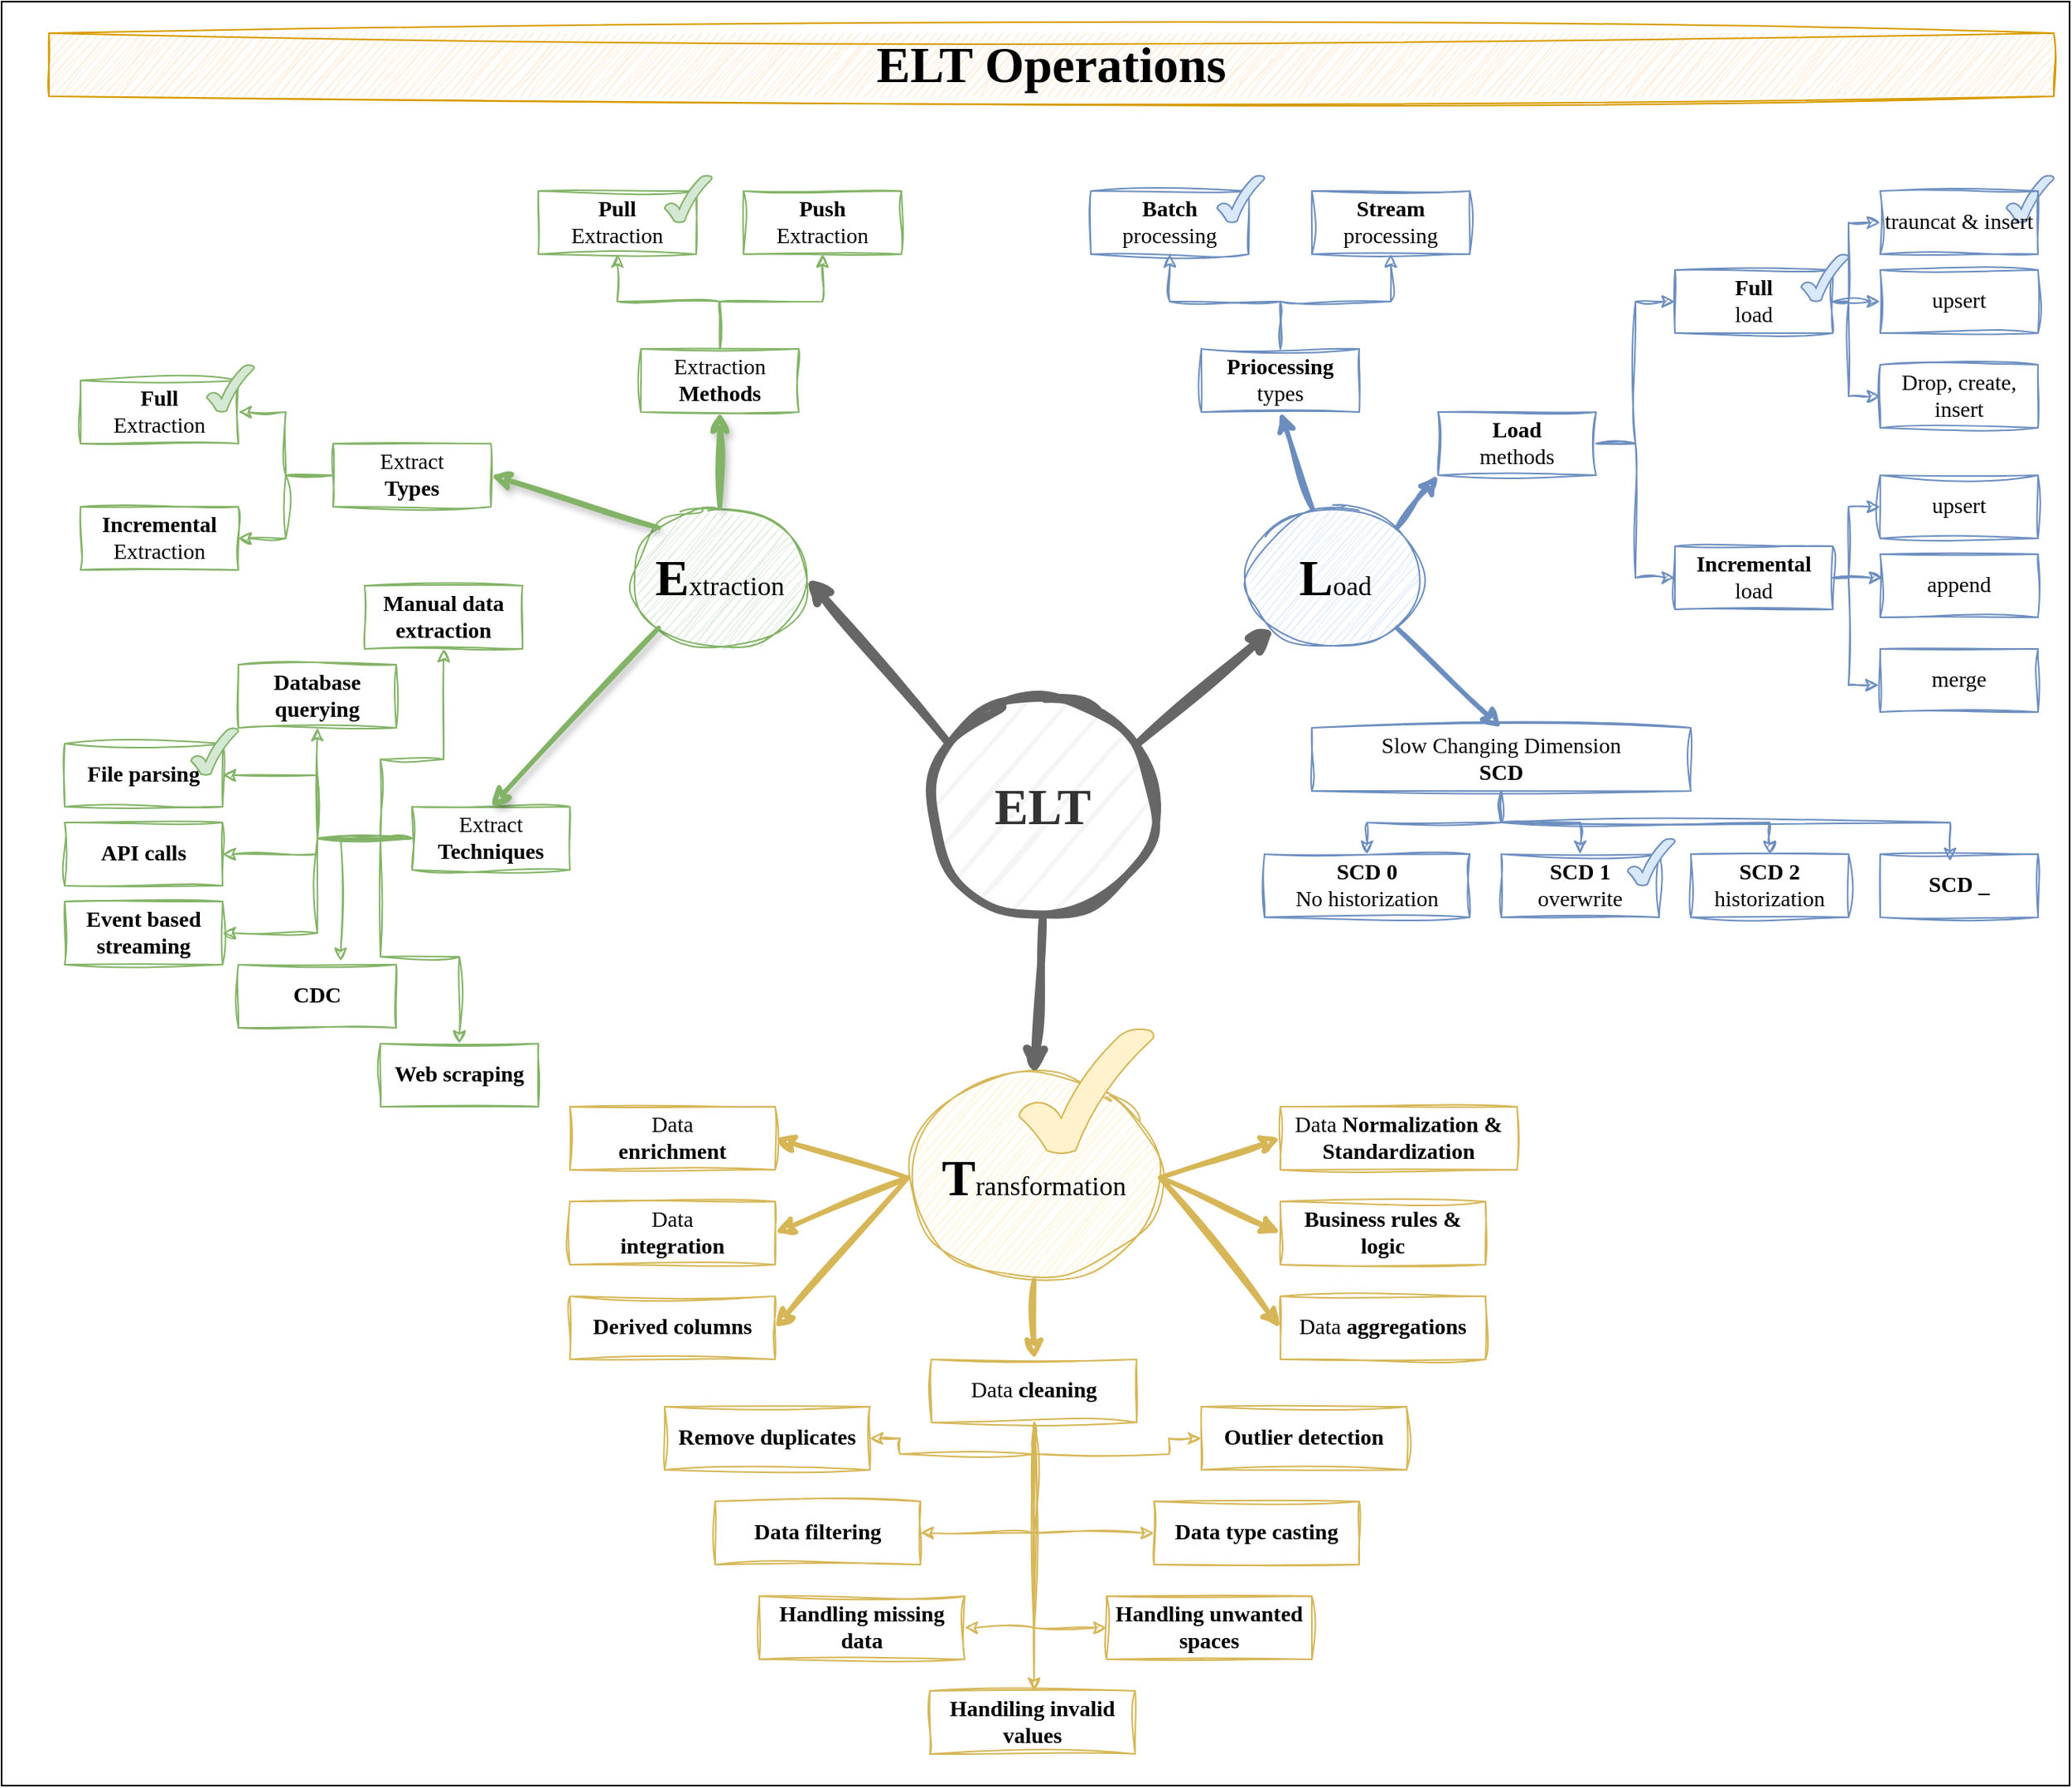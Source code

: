<mxfile version="26.0.9">
  <diagram name="Page-1" id="AvIdeAechK8DiAcOggY4">
    <mxGraphModel dx="2072" dy="1212" grid="1" gridSize="10" guides="1" tooltips="1" connect="1" arrows="1" fold="1" page="1" pageScale="1" pageWidth="827" pageHeight="1169" math="0" shadow="0">
      <root>
        <mxCell id="0" />
        <mxCell id="1" parent="0" />
        <mxCell id="4S7sWg-9xK0tMgOKGb8R-126" value="" style="rounded=0;whiteSpace=wrap;html=1;fillColor=none;" vertex="1" parent="1">
          <mxGeometry x="250" y="80" width="1310" height="1130" as="geometry" />
        </mxCell>
        <mxCell id="4S7sWg-9xK0tMgOKGb8R-123" value="" style="verticalLabelPosition=bottom;verticalAlign=top;html=1;shape=mxgraph.basic.tick;fillColor=#dae8fc;strokeColor=#6c8ebf;fillStyle=solid;" vertex="1" parent="1">
          <mxGeometry x="1520" y="190" width="30" height="30" as="geometry" />
        </mxCell>
        <mxCell id="4S7sWg-9xK0tMgOKGb8R-1" value="&lt;b&gt;&lt;font style=&quot;font-size: 32px;&quot;&gt;ELT&lt;/font&gt;&lt;/b&gt;" style="ellipse;whiteSpace=wrap;html=1;sketch=1;curveFitting=1;jiggle=2;shadow=0;fillColor=#f5f5f5;fillStyle=hachure;fontFamily=Comic Sans MS;fontSize=11;fontColor=#333333;strokeColor=#666666;strokeWidth=5;" vertex="1" parent="1">
          <mxGeometry x="839" y="520" width="141" height="140" as="geometry" />
        </mxCell>
        <mxCell id="4S7sWg-9xK0tMgOKGb8R-2" value="&lt;b&gt;E&lt;/b&gt;&lt;font style=&quot;font-size: 17px;&quot;&gt;xtraction&lt;/font&gt;" style="ellipse;whiteSpace=wrap;html=1;sketch=1;curveFitting=1;jiggle=2;shadow=0;fillColor=#d5e8d4;fillStyle=hachure;fontFamily=Comic Sans MS;fontSize=32;strokeColor=#82b366;" vertex="1" parent="1">
          <mxGeometry x="650" y="400" width="110" height="90" as="geometry" />
        </mxCell>
        <mxCell id="4S7sWg-9xK0tMgOKGb8R-3" value="&lt;b&gt;L&lt;/b&gt;&lt;font style=&quot;font-size: 17px;&quot;&gt;oad&lt;/font&gt;" style="ellipse;whiteSpace=wrap;html=1;sketch=1;curveFitting=1;jiggle=2;shadow=0;fillColor=#dae8fc;fillStyle=hachure;fontFamily=Comic Sans MS;fontSize=32;strokeColor=#6c8ebf;" vertex="1" parent="1">
          <mxGeometry x="1040" y="400" width="110" height="90" as="geometry" />
        </mxCell>
        <mxCell id="4S7sWg-9xK0tMgOKGb8R-4" value="&lt;b&gt;T&lt;/b&gt;&lt;font style=&quot;font-size: 17px;&quot;&gt;ransformation&lt;/font&gt;" style="ellipse;whiteSpace=wrap;html=1;sketch=1;curveFitting=1;jiggle=2;shadow=0;fillColor=#fff2cc;fillStyle=hachure;fontFamily=Comic Sans MS;fontSize=32;strokeColor=#d6b656;" vertex="1" parent="1">
          <mxGeometry x="824" y="760" width="160" height="130" as="geometry" />
        </mxCell>
        <mxCell id="4S7sWg-9xK0tMgOKGb8R-31" style="edgeStyle=orthogonalEdgeStyle;rounded=0;orthogonalLoop=1;jettySize=auto;html=1;exitX=0.5;exitY=0;exitDx=0;exitDy=0;entryX=0.5;entryY=1;entryDx=0;entryDy=0;sketch=1;jiggle=2;curveFitting=1;strokeColor=#82b366;align=center;verticalAlign=middle;fontFamily=Helvetica;fontSize=11;fontColor=default;labelBackgroundColor=default;endArrow=classic;fillColor=#d5e8d4;" edge="1" parent="1" source="4S7sWg-9xK0tMgOKGb8R-5" target="4S7sWg-9xK0tMgOKGb8R-10">
          <mxGeometry relative="1" as="geometry" />
        </mxCell>
        <mxCell id="4S7sWg-9xK0tMgOKGb8R-32" style="edgeStyle=orthogonalEdgeStyle;rounded=0;orthogonalLoop=1;jettySize=auto;html=1;exitX=0.5;exitY=0;exitDx=0;exitDy=0;entryX=0.5;entryY=1;entryDx=0;entryDy=0;sketch=1;curveFitting=1;jiggle=2;fillColor=#d5e8d4;strokeColor=#82b366;" edge="1" parent="1" source="4S7sWg-9xK0tMgOKGb8R-5" target="4S7sWg-9xK0tMgOKGb8R-9">
          <mxGeometry relative="1" as="geometry" />
        </mxCell>
        <mxCell id="4S7sWg-9xK0tMgOKGb8R-5" value="Extraction&lt;br&gt;&lt;b&gt;Methods&lt;/b&gt;" style="rounded=0;whiteSpace=wrap;html=1;fillColor=none;sketch=1;curveFitting=1;jiggle=2;strokeColor=#82b366;fontFamily=Comic Sans MS;fontSize=14;" vertex="1" parent="1">
          <mxGeometry x="655" y="300" width="100" height="40" as="geometry" />
        </mxCell>
        <mxCell id="4S7sWg-9xK0tMgOKGb8R-33" style="edgeStyle=orthogonalEdgeStyle;rounded=0;orthogonalLoop=1;jettySize=auto;html=1;exitX=0;exitY=0.5;exitDx=0;exitDy=0;entryX=1;entryY=0.5;entryDx=0;entryDy=0;sketch=1;jiggle=2;curveFitting=1;strokeColor=#82b366;align=center;verticalAlign=middle;fontFamily=Helvetica;fontSize=11;fontColor=default;labelBackgroundColor=default;endArrow=classic;fillColor=#d5e8d4;" edge="1" parent="1" source="4S7sWg-9xK0tMgOKGb8R-6" target="4S7sWg-9xK0tMgOKGb8R-11">
          <mxGeometry relative="1" as="geometry" />
        </mxCell>
        <mxCell id="4S7sWg-9xK0tMgOKGb8R-34" style="edgeStyle=orthogonalEdgeStyle;rounded=0;orthogonalLoop=1;jettySize=auto;html=1;exitX=0;exitY=0.5;exitDx=0;exitDy=0;entryX=1;entryY=0.5;entryDx=0;entryDy=0;sketch=1;jiggle=2;curveFitting=1;strokeColor=#82b366;align=center;verticalAlign=middle;fontFamily=Helvetica;fontSize=11;fontColor=default;labelBackgroundColor=default;endArrow=classic;fillColor=#d5e8d4;" edge="1" parent="1" source="4S7sWg-9xK0tMgOKGb8R-6" target="4S7sWg-9xK0tMgOKGb8R-12">
          <mxGeometry relative="1" as="geometry" />
        </mxCell>
        <mxCell id="4S7sWg-9xK0tMgOKGb8R-6" value="Extract&lt;br&gt;&lt;b&gt;Types&lt;/b&gt;" style="rounded=0;whiteSpace=wrap;html=1;fillColor=none;sketch=1;curveFitting=1;jiggle=2;strokeColor=#82b366;fontFamily=Comic Sans MS;fontSize=14;" vertex="1" parent="1">
          <mxGeometry x="460" y="360" width="100" height="40" as="geometry" />
        </mxCell>
        <mxCell id="4S7sWg-9xK0tMgOKGb8R-36" style="edgeStyle=orthogonalEdgeStyle;rounded=0;orthogonalLoop=1;jettySize=auto;html=1;exitX=0;exitY=0.5;exitDx=0;exitDy=0;entryX=0.5;entryY=1;entryDx=0;entryDy=0;sketch=1;jiggle=2;curveFitting=1;strokeColor=#82b366;align=center;verticalAlign=middle;fontFamily=Helvetica;fontSize=11;fontColor=default;labelBackgroundColor=default;endArrow=classic;fillColor=#d5e8d4;" edge="1" parent="1" source="4S7sWg-9xK0tMgOKGb8R-7" target="4S7sWg-9xK0tMgOKGb8R-16">
          <mxGeometry relative="1" as="geometry" />
        </mxCell>
        <mxCell id="4S7sWg-9xK0tMgOKGb8R-37" style="edgeStyle=orthogonalEdgeStyle;rounded=0;orthogonalLoop=1;jettySize=auto;html=1;exitX=0;exitY=0.5;exitDx=0;exitDy=0;entryX=1;entryY=0.5;entryDx=0;entryDy=0;sketch=1;jiggle=2;curveFitting=1;strokeColor=#82b366;align=center;verticalAlign=middle;fontFamily=Helvetica;fontSize=11;fontColor=default;labelBackgroundColor=default;endArrow=classic;fillColor=#d5e8d4;" edge="1" parent="1" source="4S7sWg-9xK0tMgOKGb8R-7" target="4S7sWg-9xK0tMgOKGb8R-13">
          <mxGeometry relative="1" as="geometry" />
        </mxCell>
        <mxCell id="4S7sWg-9xK0tMgOKGb8R-38" style="edgeStyle=orthogonalEdgeStyle;rounded=0;orthogonalLoop=1;jettySize=auto;html=1;exitX=0;exitY=0.5;exitDx=0;exitDy=0;entryX=1;entryY=0.5;entryDx=0;entryDy=0;sketch=1;jiggle=2;curveFitting=1;strokeColor=#82b366;align=center;verticalAlign=middle;fontFamily=Helvetica;fontSize=11;fontColor=default;labelBackgroundColor=default;endArrow=classic;fillColor=#d5e8d4;" edge="1" parent="1" source="4S7sWg-9xK0tMgOKGb8R-7" target="4S7sWg-9xK0tMgOKGb8R-14">
          <mxGeometry relative="1" as="geometry" />
        </mxCell>
        <mxCell id="4S7sWg-9xK0tMgOKGb8R-39" style="edgeStyle=orthogonalEdgeStyle;rounded=0;orthogonalLoop=1;jettySize=auto;html=1;exitX=0;exitY=0.5;exitDx=0;exitDy=0;entryX=1;entryY=0.5;entryDx=0;entryDy=0;sketch=1;jiggle=2;curveFitting=1;strokeColor=#82b366;align=center;verticalAlign=middle;fontFamily=Helvetica;fontSize=11;fontColor=default;labelBackgroundColor=default;endArrow=classic;fillColor=#d5e8d4;" edge="1" parent="1" source="4S7sWg-9xK0tMgOKGb8R-7" target="4S7sWg-9xK0tMgOKGb8R-15">
          <mxGeometry relative="1" as="geometry" />
        </mxCell>
        <mxCell id="4S7sWg-9xK0tMgOKGb8R-41" style="edgeStyle=orthogonalEdgeStyle;rounded=0;orthogonalLoop=1;jettySize=auto;html=1;exitX=0;exitY=0.5;exitDx=0;exitDy=0;entryX=0.5;entryY=0;entryDx=0;entryDy=0;sketch=1;jiggle=2;curveFitting=1;strokeColor=#82b366;align=center;verticalAlign=middle;fontFamily=Helvetica;fontSize=11;fontColor=default;labelBackgroundColor=default;endArrow=classic;fillColor=#d5e8d4;" edge="1" parent="1" source="4S7sWg-9xK0tMgOKGb8R-7" target="4S7sWg-9xK0tMgOKGb8R-18">
          <mxGeometry relative="1" as="geometry" />
        </mxCell>
        <mxCell id="4S7sWg-9xK0tMgOKGb8R-42" style="edgeStyle=orthogonalEdgeStyle;rounded=0;orthogonalLoop=1;jettySize=auto;html=1;exitX=0;exitY=0.5;exitDx=0;exitDy=0;entryX=0.5;entryY=1;entryDx=0;entryDy=0;sketch=1;jiggle=2;curveFitting=1;strokeColor=#82b366;align=center;verticalAlign=middle;fontFamily=Helvetica;fontSize=11;fontColor=default;labelBackgroundColor=default;endArrow=classic;fillColor=#d5e8d4;" edge="1" parent="1" source="4S7sWg-9xK0tMgOKGb8R-7" target="4S7sWg-9xK0tMgOKGb8R-19">
          <mxGeometry relative="1" as="geometry">
            <Array as="points">
              <mxPoint x="490" y="610" />
              <mxPoint x="490" y="560" />
              <mxPoint x="530" y="560" />
            </Array>
          </mxGeometry>
        </mxCell>
        <mxCell id="4S7sWg-9xK0tMgOKGb8R-7" value="Extract&lt;br&gt;&lt;b&gt;Techniques&lt;/b&gt;" style="rounded=0;whiteSpace=wrap;html=1;fillColor=none;sketch=1;curveFitting=1;jiggle=2;strokeColor=#82b366;fontFamily=Comic Sans MS;fontSize=14;" vertex="1" parent="1">
          <mxGeometry x="510" y="590" width="100" height="40" as="geometry" />
        </mxCell>
        <mxCell id="4S7sWg-9xK0tMgOKGb8R-9" value="&lt;b&gt;Pull&lt;/b&gt;&lt;br&gt;Extraction" style="rounded=0;whiteSpace=wrap;html=1;fillColor=none;sketch=1;curveFitting=1;jiggle=2;strokeColor=#82b366;fontFamily=Comic Sans MS;fontSize=14;" vertex="1" parent="1">
          <mxGeometry x="590" y="200" width="100" height="40" as="geometry" />
        </mxCell>
        <mxCell id="4S7sWg-9xK0tMgOKGb8R-10" value="&lt;b&gt;Push&lt;/b&gt;&lt;div&gt;Extraction&lt;/div&gt;" style="rounded=0;whiteSpace=wrap;html=1;fillColor=none;sketch=1;curveFitting=1;jiggle=2;strokeColor=#82b366;fontFamily=Comic Sans MS;fontSize=14;" vertex="1" parent="1">
          <mxGeometry x="720" y="200" width="100" height="40" as="geometry" />
        </mxCell>
        <mxCell id="4S7sWg-9xK0tMgOKGb8R-11" value="&lt;b&gt;Full&lt;/b&gt;&lt;br&gt;Extraction" style="rounded=0;whiteSpace=wrap;html=1;fillColor=none;sketch=1;curveFitting=1;jiggle=2;strokeColor=#82b366;fontFamily=Comic Sans MS;fontSize=14;" vertex="1" parent="1">
          <mxGeometry x="300" y="320" width="100" height="40" as="geometry" />
        </mxCell>
        <mxCell id="4S7sWg-9xK0tMgOKGb8R-12" value="&lt;b&gt;Incremental&lt;/b&gt;&lt;br&gt;Extraction" style="rounded=0;whiteSpace=wrap;html=1;fillColor=none;sketch=1;curveFitting=1;jiggle=2;strokeColor=#82b366;fontFamily=Comic Sans MS;fontSize=14;" vertex="1" parent="1">
          <mxGeometry x="300" y="400" width="100" height="40" as="geometry" />
        </mxCell>
        <mxCell id="4S7sWg-9xK0tMgOKGb8R-13" value="&lt;b&gt;File parsing&lt;/b&gt;" style="rounded=0;whiteSpace=wrap;html=1;fillColor=none;sketch=1;curveFitting=1;jiggle=2;strokeColor=#82b366;fontFamily=Comic Sans MS;fontSize=14;" vertex="1" parent="1">
          <mxGeometry x="290" y="550" width="100" height="40" as="geometry" />
        </mxCell>
        <mxCell id="4S7sWg-9xK0tMgOKGb8R-14" value="&lt;b&gt;API calls&lt;/b&gt;" style="rounded=0;whiteSpace=wrap;html=1;fillColor=none;sketch=1;curveFitting=1;jiggle=2;strokeColor=#82b366;fontFamily=Comic Sans MS;fontSize=14;" vertex="1" parent="1">
          <mxGeometry x="290" y="600" width="100" height="40" as="geometry" />
        </mxCell>
        <mxCell id="4S7sWg-9xK0tMgOKGb8R-15" value="&lt;b&gt;Event based streaming&lt;/b&gt;" style="rounded=0;whiteSpace=wrap;html=1;fillColor=none;sketch=1;curveFitting=1;jiggle=2;strokeColor=#82b366;fontFamily=Comic Sans MS;fontSize=14;" vertex="1" parent="1">
          <mxGeometry x="290" y="650" width="100" height="40" as="geometry" />
        </mxCell>
        <mxCell id="4S7sWg-9xK0tMgOKGb8R-16" value="&lt;b&gt;Database querying&lt;/b&gt;" style="rounded=0;whiteSpace=wrap;html=1;fillColor=none;sketch=1;curveFitting=1;jiggle=2;strokeColor=#82b366;fontFamily=Comic Sans MS;fontSize=14;" vertex="1" parent="1">
          <mxGeometry x="400" y="500" width="100" height="40" as="geometry" />
        </mxCell>
        <mxCell id="4S7sWg-9xK0tMgOKGb8R-17" value="&lt;b&gt;CDC&lt;/b&gt;" style="rounded=0;whiteSpace=wrap;html=1;fillColor=none;sketch=1;curveFitting=1;jiggle=2;strokeColor=#82b366;fontFamily=Comic Sans MS;fontSize=14;" vertex="1" parent="1">
          <mxGeometry x="400" y="690" width="100" height="40" as="geometry" />
        </mxCell>
        <mxCell id="4S7sWg-9xK0tMgOKGb8R-18" value="&lt;b&gt;Web scraping&lt;/b&gt;" style="rounded=0;whiteSpace=wrap;html=1;fillColor=none;sketch=1;curveFitting=1;jiggle=2;strokeColor=#82b366;fontFamily=Comic Sans MS;fontSize=14;" vertex="1" parent="1">
          <mxGeometry x="490" y="740" width="100" height="40" as="geometry" />
        </mxCell>
        <mxCell id="4S7sWg-9xK0tMgOKGb8R-19" value="&lt;b&gt;Manual data extraction&lt;/b&gt;" style="rounded=0;whiteSpace=wrap;html=1;fillColor=none;sketch=1;curveFitting=1;jiggle=2;strokeColor=#82b366;fontFamily=Comic Sans MS;fontSize=14;" vertex="1" parent="1">
          <mxGeometry x="480" y="450" width="100" height="40" as="geometry" />
        </mxCell>
        <mxCell id="4S7sWg-9xK0tMgOKGb8R-21" value="" style="endArrow=classic;html=1;rounded=0;exitX=0.078;exitY=0.214;exitDx=0;exitDy=0;entryX=1;entryY=0.5;entryDx=0;entryDy=0;exitPerimeter=0;strokeWidth=5;sketch=1;curveFitting=1;jiggle=2;fillColor=#f5f5f5;strokeColor=#666666;" edge="1" parent="1" source="4S7sWg-9xK0tMgOKGb8R-1" target="4S7sWg-9xK0tMgOKGb8R-2">
          <mxGeometry width="50" height="50" relative="1" as="geometry">
            <mxPoint x="810" y="560" as="sourcePoint" />
            <mxPoint x="860" y="510" as="targetPoint" />
          </mxGeometry>
        </mxCell>
        <mxCell id="4S7sWg-9xK0tMgOKGb8R-22" value="" style="endArrow=classic;html=1;rounded=0;exitX=0.924;exitY=0.216;exitDx=0;exitDy=0;entryX=0;entryY=1;entryDx=0;entryDy=0;exitPerimeter=0;strokeWidth=5;sketch=1;curveFitting=1;jiggle=2;fillColor=#f5f5f5;strokeColor=#666666;" edge="1" parent="1" source="4S7sWg-9xK0tMgOKGb8R-1" target="4S7sWg-9xK0tMgOKGb8R-3">
          <mxGeometry width="50" height="50" relative="1" as="geometry">
            <mxPoint x="810" y="560" as="sourcePoint" />
            <mxPoint x="860" y="510" as="targetPoint" />
          </mxGeometry>
        </mxCell>
        <mxCell id="4S7sWg-9xK0tMgOKGb8R-23" value="" style="endArrow=classic;html=1;rounded=0;exitX=0.5;exitY=1;exitDx=0;exitDy=0;entryX=0.5;entryY=0;entryDx=0;entryDy=0;sketch=1;curveFitting=1;jiggle=2;strokeWidth=5;fillColor=#f5f5f5;strokeColor=#666666;" edge="1" parent="1" source="4S7sWg-9xK0tMgOKGb8R-1" target="4S7sWg-9xK0tMgOKGb8R-4">
          <mxGeometry width="50" height="50" relative="1" as="geometry">
            <mxPoint x="810" y="560" as="sourcePoint" />
            <mxPoint x="860" y="510" as="targetPoint" />
          </mxGeometry>
        </mxCell>
        <mxCell id="4S7sWg-9xK0tMgOKGb8R-25" value="" style="endArrow=classic;html=1;rounded=0;exitX=0.5;exitY=0;exitDx=0;exitDy=0;entryX=0.5;entryY=1;entryDx=0;entryDy=0;shadow=1;sketch=1;jiggle=2;curveFitting=1;strokeColor=#82b366;strokeWidth=3;align=center;verticalAlign=middle;fontFamily=Helvetica;fontSize=11;fontColor=default;labelBackgroundColor=default;flowAnimation=0;fillColor=#d5e8d4;" edge="1" parent="1" source="4S7sWg-9xK0tMgOKGb8R-2" target="4S7sWg-9xK0tMgOKGb8R-5">
          <mxGeometry width="50" height="50" relative="1" as="geometry">
            <mxPoint x="810" y="560" as="sourcePoint" />
            <mxPoint x="860" y="510" as="targetPoint" />
          </mxGeometry>
        </mxCell>
        <mxCell id="4S7sWg-9xK0tMgOKGb8R-28" value="" style="endArrow=classic;html=1;rounded=0;exitX=0;exitY=0;exitDx=0;exitDy=0;entryX=1;entryY=0.5;entryDx=0;entryDy=0;sketch=1;curveFitting=1;jiggle=2;flowAnimation=0;shadow=1;strokeWidth=3;fillColor=#d5e8d4;strokeColor=#82b366;" edge="1" parent="1" source="4S7sWg-9xK0tMgOKGb8R-2" target="4S7sWg-9xK0tMgOKGb8R-6">
          <mxGeometry width="50" height="50" relative="1" as="geometry">
            <mxPoint x="810" y="560" as="sourcePoint" />
            <mxPoint x="860" y="510" as="targetPoint" />
          </mxGeometry>
        </mxCell>
        <mxCell id="4S7sWg-9xK0tMgOKGb8R-30" value="" style="endArrow=classic;html=1;rounded=0;exitX=0;exitY=1;exitDx=0;exitDy=0;entryX=0.5;entryY=0;entryDx=0;entryDy=0;shadow=1;sketch=1;jiggle=2;curveFitting=1;strokeColor=#82b366;strokeWidth=3;align=center;verticalAlign=middle;fontFamily=Helvetica;fontSize=11;fontColor=default;labelBackgroundColor=default;flowAnimation=0;fillColor=#d5e8d4;" edge="1" parent="1" source="4S7sWg-9xK0tMgOKGb8R-2" target="4S7sWg-9xK0tMgOKGb8R-7">
          <mxGeometry width="50" height="50" relative="1" as="geometry">
            <mxPoint x="810" y="560" as="sourcePoint" />
            <mxPoint x="860" y="510" as="targetPoint" />
          </mxGeometry>
        </mxCell>
        <mxCell id="4S7sWg-9xK0tMgOKGb8R-40" style="edgeStyle=orthogonalEdgeStyle;rounded=0;orthogonalLoop=1;jettySize=auto;html=1;exitX=0;exitY=0.5;exitDx=0;exitDy=0;entryX=0.648;entryY=-0.057;entryDx=0;entryDy=0;entryPerimeter=0;sketch=1;jiggle=2;curveFitting=1;strokeColor=#82b366;align=center;verticalAlign=middle;fontFamily=Helvetica;fontSize=11;fontColor=default;labelBackgroundColor=default;endArrow=classic;fillColor=#d5e8d4;" edge="1" parent="1" source="4S7sWg-9xK0tMgOKGb8R-7" target="4S7sWg-9xK0tMgOKGb8R-17">
          <mxGeometry relative="1" as="geometry" />
        </mxCell>
        <mxCell id="4S7sWg-9xK0tMgOKGb8R-65" style="edgeStyle=orthogonalEdgeStyle;rounded=0;orthogonalLoop=1;jettySize=auto;html=1;exitX=0.5;exitY=0;exitDx=0;exitDy=0;entryX=0.5;entryY=1;entryDx=0;entryDy=0;sketch=1;curveFitting=1;jiggle=2;fillColor=#dae8fc;strokeColor=#6c8ebf;" edge="1" parent="1" source="4S7sWg-9xK0tMgOKGb8R-43" target="4S7sWg-9xK0tMgOKGb8R-60">
          <mxGeometry relative="1" as="geometry" />
        </mxCell>
        <mxCell id="4S7sWg-9xK0tMgOKGb8R-66" style="edgeStyle=orthogonalEdgeStyle;rounded=0;orthogonalLoop=1;jettySize=auto;html=1;exitX=0.5;exitY=0;exitDx=0;exitDy=0;entryX=0.5;entryY=1;entryDx=0;entryDy=0;sketch=1;jiggle=2;curveFitting=1;strokeColor=#6c8ebf;align=center;verticalAlign=middle;fontFamily=Helvetica;fontSize=11;fontColor=default;labelBackgroundColor=default;endArrow=classic;fillColor=#dae8fc;" edge="1" parent="1" source="4S7sWg-9xK0tMgOKGb8R-43" target="4S7sWg-9xK0tMgOKGb8R-61">
          <mxGeometry relative="1" as="geometry" />
        </mxCell>
        <mxCell id="4S7sWg-9xK0tMgOKGb8R-43" value="&lt;b&gt;Priocessing&lt;/b&gt;&lt;br&gt;types" style="rounded=0;whiteSpace=wrap;html=1;fillColor=none;sketch=1;curveFitting=1;jiggle=2;strokeColor=#6c8ebf;fontFamily=Comic Sans MS;fontSize=14;" vertex="1" parent="1">
          <mxGeometry x="1010" y="300" width="100" height="40" as="geometry" />
        </mxCell>
        <mxCell id="4S7sWg-9xK0tMgOKGb8R-67" style="edgeStyle=orthogonalEdgeStyle;rounded=0;orthogonalLoop=1;jettySize=auto;html=1;exitX=1;exitY=0.5;exitDx=0;exitDy=0;entryX=0;entryY=0.5;entryDx=0;entryDy=0;sketch=1;jiggle=2;curveFitting=1;strokeColor=#6c8ebf;align=center;verticalAlign=middle;fontFamily=Helvetica;fontSize=11;fontColor=default;labelBackgroundColor=default;endArrow=classic;fillColor=#dae8fc;" edge="1" parent="1" source="4S7sWg-9xK0tMgOKGb8R-44" target="4S7sWg-9xK0tMgOKGb8R-45">
          <mxGeometry relative="1" as="geometry" />
        </mxCell>
        <mxCell id="4S7sWg-9xK0tMgOKGb8R-68" style="edgeStyle=orthogonalEdgeStyle;rounded=0;orthogonalLoop=1;jettySize=auto;html=1;exitX=1;exitY=0.5;exitDx=0;exitDy=0;entryX=0;entryY=0.5;entryDx=0;entryDy=0;sketch=1;jiggle=2;curveFitting=1;strokeColor=#6c8ebf;align=center;verticalAlign=middle;fontFamily=Helvetica;fontSize=11;fontColor=default;labelBackgroundColor=default;endArrow=classic;fillColor=#dae8fc;" edge="1" parent="1" source="4S7sWg-9xK0tMgOKGb8R-44" target="4S7sWg-9xK0tMgOKGb8R-46">
          <mxGeometry relative="1" as="geometry" />
        </mxCell>
        <mxCell id="4S7sWg-9xK0tMgOKGb8R-44" value="&lt;b&gt;Load&lt;/b&gt;&lt;br&gt;methods" style="rounded=0;whiteSpace=wrap;html=1;fillColor=none;sketch=1;curveFitting=1;jiggle=2;strokeColor=#6c8ebf;fontFamily=Comic Sans MS;fontSize=14;align=center;verticalAlign=middle;fontColor=default;" vertex="1" parent="1">
          <mxGeometry x="1160" y="340" width="100" height="40" as="geometry" />
        </mxCell>
        <mxCell id="4S7sWg-9xK0tMgOKGb8R-70" style="edgeStyle=orthogonalEdgeStyle;rounded=0;orthogonalLoop=1;jettySize=auto;html=1;exitX=1;exitY=0.5;exitDx=0;exitDy=0;entryX=0;entryY=0.5;entryDx=0;entryDy=0;sketch=1;jiggle=2;curveFitting=1;strokeColor=#6c8ebf;align=center;verticalAlign=middle;fontFamily=Helvetica;fontSize=11;fontColor=default;labelBackgroundColor=default;endArrow=classic;fillColor=#dae8fc;" edge="1" parent="1" source="4S7sWg-9xK0tMgOKGb8R-45" target="4S7sWg-9xK0tMgOKGb8R-49">
          <mxGeometry relative="1" as="geometry">
            <Array as="points">
              <mxPoint x="1420" y="270" />
              <mxPoint x="1420" y="220" />
            </Array>
          </mxGeometry>
        </mxCell>
        <mxCell id="4S7sWg-9xK0tMgOKGb8R-71" style="edgeStyle=orthogonalEdgeStyle;rounded=0;orthogonalLoop=1;jettySize=auto;html=1;exitX=1;exitY=0.5;exitDx=0;exitDy=0;entryX=0;entryY=0.5;entryDx=0;entryDy=0;sketch=1;jiggle=2;curveFitting=1;strokeColor=#6c8ebf;align=center;verticalAlign=middle;fontFamily=Helvetica;fontSize=11;fontColor=default;labelBackgroundColor=default;endArrow=classic;fillColor=#dae8fc;" edge="1" parent="1" source="4S7sWg-9xK0tMgOKGb8R-45" target="4S7sWg-9xK0tMgOKGb8R-50">
          <mxGeometry relative="1" as="geometry" />
        </mxCell>
        <mxCell id="4S7sWg-9xK0tMgOKGb8R-72" style="edgeStyle=orthogonalEdgeStyle;rounded=0;orthogonalLoop=1;jettySize=auto;html=1;exitX=1;exitY=0.5;exitDx=0;exitDy=0;entryX=0;entryY=0.5;entryDx=0;entryDy=0;sketch=1;jiggle=2;curveFitting=1;strokeColor=#6c8ebf;align=center;verticalAlign=middle;fontFamily=Helvetica;fontSize=11;fontColor=default;labelBackgroundColor=default;endArrow=classic;fillColor=#dae8fc;" edge="1" parent="1" source="4S7sWg-9xK0tMgOKGb8R-45" target="4S7sWg-9xK0tMgOKGb8R-51">
          <mxGeometry relative="1" as="geometry">
            <Array as="points">
              <mxPoint x="1420" y="270" />
              <mxPoint x="1420" y="330" />
            </Array>
          </mxGeometry>
        </mxCell>
        <mxCell id="4S7sWg-9xK0tMgOKGb8R-45" value="&lt;b&gt;Full&lt;/b&gt;&lt;br&gt;load" style="rounded=0;whiteSpace=wrap;html=1;fillColor=none;sketch=1;curveFitting=1;jiggle=2;strokeColor=#6c8ebf;fontFamily=Comic Sans MS;fontSize=14;align=center;verticalAlign=middle;fontColor=default;" vertex="1" parent="1">
          <mxGeometry x="1310" y="250" width="100" height="40" as="geometry" />
        </mxCell>
        <mxCell id="4S7sWg-9xK0tMgOKGb8R-73" style="edgeStyle=orthogonalEdgeStyle;rounded=0;orthogonalLoop=1;jettySize=auto;html=1;exitX=1;exitY=0.5;exitDx=0;exitDy=0;entryX=0;entryY=0.5;entryDx=0;entryDy=0;sketch=1;jiggle=2;curveFitting=1;strokeColor=#6c8ebf;align=center;verticalAlign=middle;fontFamily=Helvetica;fontSize=11;fontColor=default;labelBackgroundColor=default;endArrow=classic;fillColor=#dae8fc;" edge="1" parent="1" source="4S7sWg-9xK0tMgOKGb8R-46" target="4S7sWg-9xK0tMgOKGb8R-52">
          <mxGeometry relative="1" as="geometry">
            <Array as="points">
              <mxPoint x="1420" y="445" />
              <mxPoint x="1420" y="400" />
            </Array>
          </mxGeometry>
        </mxCell>
        <mxCell id="4S7sWg-9xK0tMgOKGb8R-46" value="&lt;b&gt;Incremental &lt;/b&gt;load" style="rounded=0;whiteSpace=wrap;html=1;fillColor=none;sketch=1;curveFitting=1;jiggle=2;strokeColor=#6c8ebf;fontFamily=Comic Sans MS;fontSize=14;align=center;verticalAlign=middle;fontColor=default;" vertex="1" parent="1">
          <mxGeometry x="1310" y="425" width="100" height="40" as="geometry" />
        </mxCell>
        <mxCell id="4S7sWg-9xK0tMgOKGb8R-49" value="trauncat &amp;amp; insert" style="rounded=0;whiteSpace=wrap;html=1;fillColor=none;sketch=1;curveFitting=1;jiggle=2;strokeColor=#6c8ebf;fontFamily=Comic Sans MS;fontSize=14;align=center;verticalAlign=middle;fontColor=default;" vertex="1" parent="1">
          <mxGeometry x="1440" y="200" width="100" height="40" as="geometry" />
        </mxCell>
        <mxCell id="4S7sWg-9xK0tMgOKGb8R-50" value="upsert" style="rounded=0;whiteSpace=wrap;html=1;fillColor=none;sketch=1;curveFitting=1;jiggle=2;strokeColor=#6c8ebf;fontFamily=Comic Sans MS;fontSize=14;align=center;verticalAlign=middle;fontColor=default;" vertex="1" parent="1">
          <mxGeometry x="1440" y="250" width="100" height="40" as="geometry" />
        </mxCell>
        <mxCell id="4S7sWg-9xK0tMgOKGb8R-51" value="Drop, create, insert" style="rounded=0;whiteSpace=wrap;html=1;fillColor=none;sketch=1;curveFitting=1;jiggle=2;strokeColor=#6c8ebf;fontFamily=Comic Sans MS;fontSize=14;align=center;verticalAlign=middle;fontColor=default;" vertex="1" parent="1">
          <mxGeometry x="1440" y="310" width="100" height="40" as="geometry" />
        </mxCell>
        <mxCell id="4S7sWg-9xK0tMgOKGb8R-52" value="upsert" style="rounded=0;whiteSpace=wrap;html=1;fillColor=none;sketch=1;curveFitting=1;jiggle=2;strokeColor=#6c8ebf;fontFamily=Comic Sans MS;fontSize=14;align=center;verticalAlign=middle;fontColor=default;" vertex="1" parent="1">
          <mxGeometry x="1440" y="380" width="100" height="40" as="geometry" />
        </mxCell>
        <mxCell id="4S7sWg-9xK0tMgOKGb8R-53" value="append" style="rounded=0;whiteSpace=wrap;html=1;fillColor=none;sketch=1;curveFitting=1;jiggle=2;strokeColor=#6c8ebf;fontFamily=Comic Sans MS;fontSize=14;align=center;verticalAlign=middle;fontColor=default;" vertex="1" parent="1">
          <mxGeometry x="1440" y="430" width="100" height="40" as="geometry" />
        </mxCell>
        <mxCell id="4S7sWg-9xK0tMgOKGb8R-54" value="merge" style="rounded=0;whiteSpace=wrap;html=1;fillColor=none;sketch=1;curveFitting=1;jiggle=2;strokeColor=#6c8ebf;fontFamily=Comic Sans MS;fontSize=14;align=center;verticalAlign=middle;fontColor=default;" vertex="1" parent="1">
          <mxGeometry x="1440" y="490" width="100" height="40" as="geometry" />
        </mxCell>
        <mxCell id="4S7sWg-9xK0tMgOKGb8R-76" style="edgeStyle=orthogonalEdgeStyle;rounded=0;orthogonalLoop=1;jettySize=auto;html=1;exitX=0.5;exitY=1;exitDx=0;exitDy=0;entryX=0.5;entryY=0;entryDx=0;entryDy=0;sketch=1;jiggle=2;curveFitting=1;strokeColor=#6c8ebf;align=center;verticalAlign=middle;fontFamily=Helvetica;fontSize=11;fontColor=default;labelBackgroundColor=default;endArrow=classic;fillColor=#dae8fc;" edge="1" parent="1" source="4S7sWg-9xK0tMgOKGb8R-55" target="4S7sWg-9xK0tMgOKGb8R-56">
          <mxGeometry relative="1" as="geometry" />
        </mxCell>
        <mxCell id="4S7sWg-9xK0tMgOKGb8R-77" style="edgeStyle=orthogonalEdgeStyle;rounded=0;orthogonalLoop=1;jettySize=auto;html=1;exitX=0.5;exitY=1;exitDx=0;exitDy=0;sketch=1;jiggle=2;curveFitting=1;strokeColor=#6c8ebf;align=center;verticalAlign=middle;fontFamily=Helvetica;fontSize=11;fontColor=default;labelBackgroundColor=default;endArrow=classic;fillColor=#dae8fc;" edge="1" parent="1" source="4S7sWg-9xK0tMgOKGb8R-55" target="4S7sWg-9xK0tMgOKGb8R-57">
          <mxGeometry relative="1" as="geometry" />
        </mxCell>
        <mxCell id="4S7sWg-9xK0tMgOKGb8R-78" style="edgeStyle=orthogonalEdgeStyle;rounded=0;orthogonalLoop=1;jettySize=auto;html=1;exitX=0.5;exitY=1;exitDx=0;exitDy=0;entryX=0.5;entryY=0;entryDx=0;entryDy=0;sketch=1;jiggle=2;curveFitting=1;strokeColor=#6c8ebf;align=center;verticalAlign=middle;fontFamily=Helvetica;fontSize=11;fontColor=default;labelBackgroundColor=default;endArrow=classic;fillColor=#dae8fc;" edge="1" parent="1" source="4S7sWg-9xK0tMgOKGb8R-55" target="4S7sWg-9xK0tMgOKGb8R-58">
          <mxGeometry relative="1" as="geometry" />
        </mxCell>
        <mxCell id="4S7sWg-9xK0tMgOKGb8R-55" value="Slow Changing Dimension&lt;br&gt;&lt;b&gt;SCD&lt;/b&gt;" style="rounded=0;whiteSpace=wrap;html=1;fillColor=none;sketch=1;curveFitting=1;jiggle=2;strokeColor=#6c8ebf;fontFamily=Comic Sans MS;fontSize=14;align=center;verticalAlign=middle;fontColor=default;" vertex="1" parent="1">
          <mxGeometry x="1080" y="540" width="240" height="40" as="geometry" />
        </mxCell>
        <mxCell id="4S7sWg-9xK0tMgOKGb8R-56" value="&lt;b&gt;SCD 0&lt;/b&gt;&lt;br&gt;No historization" style="rounded=0;whiteSpace=wrap;html=1;fillColor=none;sketch=1;curveFitting=1;jiggle=2;strokeColor=#6c8ebf;fontFamily=Comic Sans MS;fontSize=14;align=center;verticalAlign=middle;fontColor=default;" vertex="1" parent="1">
          <mxGeometry x="1050" y="620" width="130" height="40" as="geometry" />
        </mxCell>
        <mxCell id="4S7sWg-9xK0tMgOKGb8R-57" value="&lt;b&gt;SCD 1&lt;/b&gt;&lt;br&gt;overwrite" style="rounded=0;whiteSpace=wrap;html=1;fillColor=none;sketch=1;curveFitting=1;jiggle=2;strokeColor=#6c8ebf;fontFamily=Comic Sans MS;fontSize=14;align=center;verticalAlign=middle;fontColor=default;" vertex="1" parent="1">
          <mxGeometry x="1200" y="620" width="100" height="40" as="geometry" />
        </mxCell>
        <mxCell id="4S7sWg-9xK0tMgOKGb8R-58" value="&lt;b&gt;SCD 2&lt;/b&gt;&lt;br&gt;historization" style="rounded=0;whiteSpace=wrap;html=1;fillColor=none;sketch=1;curveFitting=1;jiggle=2;strokeColor=#6c8ebf;fontFamily=Comic Sans MS;fontSize=14;align=center;verticalAlign=middle;fontColor=default;" vertex="1" parent="1">
          <mxGeometry x="1320" y="620" width="100" height="40" as="geometry" />
        </mxCell>
        <mxCell id="4S7sWg-9xK0tMgOKGb8R-59" value="&lt;b&gt;SCD _&lt;/b&gt;" style="rounded=0;whiteSpace=wrap;html=1;fillColor=none;sketch=1;curveFitting=1;jiggle=2;strokeColor=#6c8ebf;fontFamily=Comic Sans MS;fontSize=14;align=center;verticalAlign=middle;fontColor=default;" vertex="1" parent="1">
          <mxGeometry x="1440" y="620" width="100" height="40" as="geometry" />
        </mxCell>
        <mxCell id="4S7sWg-9xK0tMgOKGb8R-60" value="&lt;b&gt;Batch &lt;/b&gt;processing" style="rounded=0;whiteSpace=wrap;html=1;fillColor=none;sketch=1;curveFitting=1;jiggle=2;strokeColor=#6c8ebf;fontFamily=Comic Sans MS;fontSize=14;align=center;verticalAlign=middle;fontColor=default;" vertex="1" parent="1">
          <mxGeometry x="940" y="200" width="100" height="40" as="geometry" />
        </mxCell>
        <mxCell id="4S7sWg-9xK0tMgOKGb8R-61" value="&lt;b&gt;Stream &lt;/b&gt;processing" style="rounded=0;whiteSpace=wrap;html=1;fillColor=none;sketch=1;curveFitting=1;jiggle=2;strokeColor=#6c8ebf;fontFamily=Comic Sans MS;fontSize=14;align=center;verticalAlign=middle;fontColor=default;" vertex="1" parent="1">
          <mxGeometry x="1080" y="200" width="100" height="40" as="geometry" />
        </mxCell>
        <mxCell id="4S7sWg-9xK0tMgOKGb8R-62" value="" style="endArrow=classic;html=1;rounded=0;entryX=0.5;entryY=1;entryDx=0;entryDy=0;strokeWidth=3;fillColor=#dae8fc;strokeColor=#6c8ebf;sketch=1;curveFitting=1;jiggle=2;" edge="1" parent="1" source="4S7sWg-9xK0tMgOKGb8R-3" target="4S7sWg-9xK0tMgOKGb8R-43">
          <mxGeometry width="50" height="50" relative="1" as="geometry">
            <mxPoint x="1240" y="420" as="sourcePoint" />
            <mxPoint x="1290" y="370" as="targetPoint" />
          </mxGeometry>
        </mxCell>
        <mxCell id="4S7sWg-9xK0tMgOKGb8R-63" value="" style="endArrow=classic;html=1;rounded=0;exitX=1;exitY=0;exitDx=0;exitDy=0;entryX=0;entryY=1;entryDx=0;entryDy=0;sketch=1;jiggle=2;curveFitting=1;strokeColor=#6c8ebf;strokeWidth=3;align=center;verticalAlign=middle;fontFamily=Helvetica;fontSize=11;fontColor=default;labelBackgroundColor=default;fillColor=#dae8fc;" edge="1" parent="1" source="4S7sWg-9xK0tMgOKGb8R-3" target="4S7sWg-9xK0tMgOKGb8R-44">
          <mxGeometry width="50" height="50" relative="1" as="geometry">
            <mxPoint x="1240" y="420" as="sourcePoint" />
            <mxPoint x="1290" y="370" as="targetPoint" />
          </mxGeometry>
        </mxCell>
        <mxCell id="4S7sWg-9xK0tMgOKGb8R-64" value="" style="endArrow=classic;html=1;rounded=0;exitX=1;exitY=1;exitDx=0;exitDy=0;entryX=0.5;entryY=0;entryDx=0;entryDy=0;sketch=1;jiggle=2;curveFitting=1;strokeColor=#6c8ebf;strokeWidth=3;align=center;verticalAlign=middle;fontFamily=Helvetica;fontSize=11;fontColor=default;labelBackgroundColor=default;fillColor=#dae8fc;" edge="1" parent="1" source="4S7sWg-9xK0tMgOKGb8R-3" target="4S7sWg-9xK0tMgOKGb8R-55">
          <mxGeometry width="50" height="50" relative="1" as="geometry">
            <mxPoint x="1240" y="420" as="sourcePoint" />
            <mxPoint x="1290" y="370" as="targetPoint" />
          </mxGeometry>
        </mxCell>
        <mxCell id="4S7sWg-9xK0tMgOKGb8R-74" style="edgeStyle=orthogonalEdgeStyle;rounded=0;orthogonalLoop=1;jettySize=auto;html=1;exitX=1;exitY=0.5;exitDx=0;exitDy=0;entryX=0.014;entryY=0.362;entryDx=0;entryDy=0;entryPerimeter=0;sketch=1;jiggle=2;curveFitting=1;strokeColor=#6c8ebf;align=center;verticalAlign=middle;fontFamily=Helvetica;fontSize=11;fontColor=default;labelBackgroundColor=default;endArrow=classic;fillColor=#dae8fc;" edge="1" parent="1" source="4S7sWg-9xK0tMgOKGb8R-46" target="4S7sWg-9xK0tMgOKGb8R-53">
          <mxGeometry relative="1" as="geometry" />
        </mxCell>
        <mxCell id="4S7sWg-9xK0tMgOKGb8R-75" style="edgeStyle=orthogonalEdgeStyle;rounded=0;orthogonalLoop=1;jettySize=auto;html=1;exitX=1;exitY=0.5;exitDx=0;exitDy=0;entryX=-0.009;entryY=0.574;entryDx=0;entryDy=0;entryPerimeter=0;sketch=1;jiggle=2;curveFitting=1;strokeColor=#6c8ebf;align=center;verticalAlign=middle;fontFamily=Helvetica;fontSize=11;fontColor=default;labelBackgroundColor=default;endArrow=classic;fillColor=#dae8fc;" edge="1" parent="1" source="4S7sWg-9xK0tMgOKGb8R-46" target="4S7sWg-9xK0tMgOKGb8R-54">
          <mxGeometry relative="1" as="geometry">
            <Array as="points">
              <mxPoint x="1420" y="445" />
              <mxPoint x="1420" y="513" />
            </Array>
          </mxGeometry>
        </mxCell>
        <mxCell id="4S7sWg-9xK0tMgOKGb8R-79" style="edgeStyle=orthogonalEdgeStyle;rounded=0;orthogonalLoop=1;jettySize=auto;html=1;exitX=0.5;exitY=1;exitDx=0;exitDy=0;entryX=0.443;entryY=0.113;entryDx=0;entryDy=0;entryPerimeter=0;sketch=1;jiggle=2;curveFitting=1;strokeColor=#6c8ebf;align=center;verticalAlign=middle;fontFamily=Helvetica;fontSize=11;fontColor=default;labelBackgroundColor=default;endArrow=classic;fillColor=#dae8fc;" edge="1" parent="1" source="4S7sWg-9xK0tMgOKGb8R-55" target="4S7sWg-9xK0tMgOKGb8R-59">
          <mxGeometry relative="1" as="geometry" />
        </mxCell>
        <mxCell id="4S7sWg-9xK0tMgOKGb8R-80" value="Data&lt;br&gt;&lt;b&gt;enrichment&lt;/b&gt;" style="rounded=0;whiteSpace=wrap;html=1;fillColor=none;sketch=1;curveFitting=1;jiggle=2;strokeColor=#d6b656;fontFamily=Comic Sans MS;fontSize=14;align=center;verticalAlign=middle;" vertex="1" parent="1">
          <mxGeometry x="610" y="780" width="130" height="40" as="geometry" />
        </mxCell>
        <mxCell id="4S7sWg-9xK0tMgOKGb8R-81" value="Data&lt;br&gt;&lt;b&gt;integration&lt;/b&gt;" style="rounded=0;whiteSpace=wrap;html=1;fillColor=none;sketch=1;curveFitting=1;jiggle=2;strokeColor=#d6b656;fontFamily=Comic Sans MS;fontSize=14;align=center;verticalAlign=middle;fontColor=default;" vertex="1" parent="1">
          <mxGeometry x="610" y="840" width="130" height="40" as="geometry" />
        </mxCell>
        <mxCell id="4S7sWg-9xK0tMgOKGb8R-82" value="&lt;b&gt;Derived columns&lt;/b&gt;" style="rounded=0;whiteSpace=wrap;html=1;fillColor=none;sketch=1;curveFitting=1;jiggle=2;strokeColor=#d6b656;fontFamily=Comic Sans MS;fontSize=14;align=center;verticalAlign=middle;fontColor=default;" vertex="1" parent="1">
          <mxGeometry x="610" y="900" width="130" height="40" as="geometry" />
        </mxCell>
        <mxCell id="4S7sWg-9xK0tMgOKGb8R-83" value="Data &lt;b&gt;Normalization &amp;amp; Standardization&lt;/b&gt;" style="rounded=0;whiteSpace=wrap;html=1;fillColor=none;sketch=1;curveFitting=1;jiggle=2;strokeColor=#d6b656;fontFamily=Comic Sans MS;fontSize=14;align=center;verticalAlign=middle;fontColor=default;" vertex="1" parent="1">
          <mxGeometry x="1060" y="780" width="150" height="40" as="geometry" />
        </mxCell>
        <mxCell id="4S7sWg-9xK0tMgOKGb8R-84" value="&lt;b&gt;Business rules &amp;amp; logic&lt;/b&gt;" style="rounded=0;whiteSpace=wrap;html=1;fillColor=none;sketch=1;curveFitting=1;jiggle=2;strokeColor=#d6b656;fontFamily=Comic Sans MS;fontSize=14;align=center;verticalAlign=middle;fontColor=default;" vertex="1" parent="1">
          <mxGeometry x="1060" y="840" width="130" height="40" as="geometry" />
        </mxCell>
        <mxCell id="4S7sWg-9xK0tMgOKGb8R-85" value="Data &lt;b&gt;aggregations&lt;/b&gt;" style="rounded=0;whiteSpace=wrap;html=1;fillColor=none;sketch=1;curveFitting=1;jiggle=2;strokeColor=#d6b656;fontFamily=Comic Sans MS;fontSize=14;align=center;verticalAlign=middle;fontColor=default;" vertex="1" parent="1">
          <mxGeometry x="1060" y="900" width="130" height="40" as="geometry" />
        </mxCell>
        <mxCell id="4S7sWg-9xK0tMgOKGb8R-101" style="edgeStyle=orthogonalEdgeStyle;rounded=0;orthogonalLoop=1;jettySize=auto;html=1;exitX=0.5;exitY=1;exitDx=0;exitDy=0;entryX=1;entryY=0.5;entryDx=0;entryDy=0;sketch=1;jiggle=2;curveFitting=1;strokeColor=#d6b656;align=center;verticalAlign=middle;fontFamily=Helvetica;fontSize=11;fontColor=default;labelBackgroundColor=default;endArrow=classic;fillColor=#fff2cc;" edge="1" parent="1" source="4S7sWg-9xK0tMgOKGb8R-86" target="4S7sWg-9xK0tMgOKGb8R-87">
          <mxGeometry relative="1" as="geometry" />
        </mxCell>
        <mxCell id="4S7sWg-9xK0tMgOKGb8R-102" style="edgeStyle=orthogonalEdgeStyle;rounded=0;orthogonalLoop=1;jettySize=auto;html=1;exitX=0.5;exitY=1;exitDx=0;exitDy=0;entryX=0;entryY=0.5;entryDx=0;entryDy=0;fillColor=#fff2cc;strokeColor=#d6b656;sketch=1;curveFitting=1;jiggle=2;align=center;verticalAlign=middle;fontFamily=Helvetica;fontSize=11;fontColor=default;labelBackgroundColor=default;endArrow=classic;" edge="1" parent="1" source="4S7sWg-9xK0tMgOKGb8R-86" target="4S7sWg-9xK0tMgOKGb8R-93">
          <mxGeometry relative="1" as="geometry" />
        </mxCell>
        <mxCell id="4S7sWg-9xK0tMgOKGb8R-103" style="edgeStyle=orthogonalEdgeStyle;rounded=0;orthogonalLoop=1;jettySize=auto;html=1;exitX=0.5;exitY=1;exitDx=0;exitDy=0;entryX=1;entryY=0.5;entryDx=0;entryDy=0;sketch=1;jiggle=2;curveFitting=1;strokeColor=#d6b656;align=center;verticalAlign=middle;fontFamily=Helvetica;fontSize=11;fontColor=default;labelBackgroundColor=default;endArrow=classic;fillColor=#fff2cc;" edge="1" parent="1" source="4S7sWg-9xK0tMgOKGb8R-86" target="4S7sWg-9xK0tMgOKGb8R-88">
          <mxGeometry relative="1" as="geometry" />
        </mxCell>
        <mxCell id="4S7sWg-9xK0tMgOKGb8R-104" style="edgeStyle=orthogonalEdgeStyle;rounded=0;orthogonalLoop=1;jettySize=auto;html=1;exitX=0.5;exitY=1;exitDx=0;exitDy=0;entryX=0;entryY=0.5;entryDx=0;entryDy=0;sketch=1;jiggle=2;curveFitting=1;strokeColor=#d6b656;align=center;verticalAlign=middle;fontFamily=Helvetica;fontSize=11;fontColor=default;labelBackgroundColor=default;endArrow=classic;fillColor=#fff2cc;" edge="1" parent="1" source="4S7sWg-9xK0tMgOKGb8R-86" target="4S7sWg-9xK0tMgOKGb8R-92">
          <mxGeometry relative="1" as="geometry" />
        </mxCell>
        <mxCell id="4S7sWg-9xK0tMgOKGb8R-105" style="edgeStyle=orthogonalEdgeStyle;rounded=0;orthogonalLoop=1;jettySize=auto;html=1;exitX=0.5;exitY=1;exitDx=0;exitDy=0;entryX=1;entryY=0.5;entryDx=0;entryDy=0;sketch=1;jiggle=2;curveFitting=1;strokeColor=#d6b656;align=center;verticalAlign=middle;fontFamily=Helvetica;fontSize=11;fontColor=default;labelBackgroundColor=default;endArrow=classic;fillColor=#fff2cc;" edge="1" parent="1" source="4S7sWg-9xK0tMgOKGb8R-86" target="4S7sWg-9xK0tMgOKGb8R-89">
          <mxGeometry relative="1" as="geometry">
            <Array as="points">
              <mxPoint x="904" y="1110" />
            </Array>
          </mxGeometry>
        </mxCell>
        <mxCell id="4S7sWg-9xK0tMgOKGb8R-106" style="edgeStyle=orthogonalEdgeStyle;rounded=0;orthogonalLoop=1;jettySize=auto;html=1;exitX=0.5;exitY=1;exitDx=0;exitDy=0;entryX=0;entryY=0.5;entryDx=0;entryDy=0;sketch=1;jiggle=2;curveFitting=1;strokeColor=#d6b656;align=center;verticalAlign=middle;fontFamily=Helvetica;fontSize=11;fontColor=default;labelBackgroundColor=default;endArrow=classic;fillColor=#fff2cc;" edge="1" parent="1" source="4S7sWg-9xK0tMgOKGb8R-86" target="4S7sWg-9xK0tMgOKGb8R-91">
          <mxGeometry relative="1" as="geometry" />
        </mxCell>
        <mxCell id="4S7sWg-9xK0tMgOKGb8R-108" style="edgeStyle=orthogonalEdgeStyle;rounded=0;orthogonalLoop=1;jettySize=auto;html=1;exitX=0.5;exitY=1;exitDx=0;exitDy=0;sketch=1;jiggle=2;curveFitting=1;strokeColor=#d6b656;align=center;verticalAlign=middle;fontFamily=Helvetica;fontSize=11;fontColor=default;labelBackgroundColor=default;endArrow=classic;fillColor=#fff2cc;" edge="1" parent="1" source="4S7sWg-9xK0tMgOKGb8R-86" target="4S7sWg-9xK0tMgOKGb8R-90">
          <mxGeometry relative="1" as="geometry">
            <Array as="points">
              <mxPoint x="904" y="1040" />
              <mxPoint x="904" y="1040" />
            </Array>
          </mxGeometry>
        </mxCell>
        <mxCell id="4S7sWg-9xK0tMgOKGb8R-86" value="Data &lt;b&gt;cleaning&lt;/b&gt;" style="rounded=0;whiteSpace=wrap;html=1;fillColor=none;sketch=1;curveFitting=1;jiggle=2;strokeColor=#d6b656;fontFamily=Comic Sans MS;fontSize=14;align=center;verticalAlign=middle;fontColor=default;" vertex="1" parent="1">
          <mxGeometry x="839" y="940" width="130" height="40" as="geometry" />
        </mxCell>
        <mxCell id="4S7sWg-9xK0tMgOKGb8R-87" value="&lt;b&gt;Remove duplicates&lt;/b&gt;" style="rounded=0;whiteSpace=wrap;html=1;fillColor=none;sketch=1;curveFitting=1;jiggle=2;strokeColor=#d6b656;fontFamily=Comic Sans MS;fontSize=14;align=center;verticalAlign=middle;fontColor=default;" vertex="1" parent="1">
          <mxGeometry x="670" y="970" width="130" height="40" as="geometry" />
        </mxCell>
        <mxCell id="4S7sWg-9xK0tMgOKGb8R-88" value="&lt;b&gt;Data filtering&lt;/b&gt;" style="rounded=0;whiteSpace=wrap;html=1;fillColor=none;sketch=1;curveFitting=1;jiggle=2;strokeColor=#d6b656;fontFamily=Comic Sans MS;fontSize=14;align=center;verticalAlign=middle;fontColor=default;" vertex="1" parent="1">
          <mxGeometry x="702" y="1030" width="130" height="40" as="geometry" />
        </mxCell>
        <mxCell id="4S7sWg-9xK0tMgOKGb8R-89" value="&lt;b&gt;Handling missing data&lt;/b&gt;" style="rounded=0;whiteSpace=wrap;html=1;fillColor=none;sketch=1;curveFitting=1;jiggle=2;strokeColor=#d6b656;fontFamily=Comic Sans MS;fontSize=14;align=center;verticalAlign=middle;fontColor=default;" vertex="1" parent="1">
          <mxGeometry x="730" y="1090" width="130" height="40" as="geometry" />
        </mxCell>
        <mxCell id="4S7sWg-9xK0tMgOKGb8R-90" value="&lt;b&gt;Handiling invalid values&lt;/b&gt;" style="rounded=0;whiteSpace=wrap;html=1;fillColor=none;sketch=1;curveFitting=1;jiggle=2;strokeColor=#d6b656;fontFamily=Comic Sans MS;fontSize=14;align=center;verticalAlign=middle;fontColor=default;" vertex="1" parent="1">
          <mxGeometry x="838" y="1150" width="130" height="40" as="geometry" />
        </mxCell>
        <mxCell id="4S7sWg-9xK0tMgOKGb8R-91" value="&lt;b&gt;Handling unwanted spaces&lt;/b&gt;" style="rounded=0;whiteSpace=wrap;html=1;fillColor=none;sketch=1;curveFitting=1;jiggle=2;strokeColor=#d6b656;fontFamily=Comic Sans MS;fontSize=14;align=center;verticalAlign=middle;fontColor=default;" vertex="1" parent="1">
          <mxGeometry x="950" y="1090" width="130" height="40" as="geometry" />
        </mxCell>
        <mxCell id="4S7sWg-9xK0tMgOKGb8R-92" value="&lt;b&gt;Data type casting&lt;/b&gt;" style="rounded=0;whiteSpace=wrap;html=1;fillColor=none;sketch=1;curveFitting=1;jiggle=2;strokeColor=#d6b656;fontFamily=Comic Sans MS;fontSize=14;align=center;verticalAlign=middle;fontColor=default;" vertex="1" parent="1">
          <mxGeometry x="980" y="1030" width="130" height="40" as="geometry" />
        </mxCell>
        <mxCell id="4S7sWg-9xK0tMgOKGb8R-93" value="&lt;b&gt;Outlier detection&lt;/b&gt;" style="rounded=0;whiteSpace=wrap;html=1;fillColor=none;sketch=1;curveFitting=1;jiggle=2;strokeColor=#d6b656;fontFamily=Comic Sans MS;fontSize=14;align=center;verticalAlign=middle;fontColor=default;" vertex="1" parent="1">
          <mxGeometry x="1010" y="970" width="130" height="40" as="geometry" />
        </mxCell>
        <mxCell id="4S7sWg-9xK0tMgOKGb8R-94" value="" style="endArrow=classic;html=1;rounded=0;exitX=0;exitY=0.5;exitDx=0;exitDy=0;entryX=1;entryY=0.5;entryDx=0;entryDy=0;sketch=1;jiggle=2;curveFitting=1;strokeColor=#d6b656;strokeWidth=3;align=center;verticalAlign=middle;fontFamily=Helvetica;fontSize=11;fontColor=default;labelBackgroundColor=default;fillColor=#fff2cc;" edge="1" parent="1" source="4S7sWg-9xK0tMgOKGb8R-4" target="4S7sWg-9xK0tMgOKGb8R-80">
          <mxGeometry width="50" height="50" relative="1" as="geometry">
            <mxPoint x="880" y="830" as="sourcePoint" />
            <mxPoint x="930" y="780" as="targetPoint" />
          </mxGeometry>
        </mxCell>
        <mxCell id="4S7sWg-9xK0tMgOKGb8R-95" value="" style="endArrow=classic;html=1;rounded=0;exitX=0;exitY=0.5;exitDx=0;exitDy=0;entryX=1;entryY=0.5;entryDx=0;entryDy=0;sketch=1;jiggle=2;curveFitting=1;strokeColor=#d6b656;strokeWidth=3;align=center;verticalAlign=middle;fontFamily=Helvetica;fontSize=11;fontColor=default;labelBackgroundColor=default;fillColor=#fff2cc;" edge="1" parent="1" source="4S7sWg-9xK0tMgOKGb8R-4" target="4S7sWg-9xK0tMgOKGb8R-81">
          <mxGeometry width="50" height="50" relative="1" as="geometry">
            <mxPoint x="880" y="830" as="sourcePoint" />
            <mxPoint x="930" y="780" as="targetPoint" />
          </mxGeometry>
        </mxCell>
        <mxCell id="4S7sWg-9xK0tMgOKGb8R-96" value="" style="endArrow=classic;html=1;rounded=0;exitX=0;exitY=0.5;exitDx=0;exitDy=0;entryX=1;entryY=0.5;entryDx=0;entryDy=0;sketch=1;jiggle=2;curveFitting=1;strokeColor=#d6b656;strokeWidth=3;align=center;verticalAlign=middle;fontFamily=Helvetica;fontSize=11;fontColor=default;labelBackgroundColor=default;fillColor=#fff2cc;" edge="1" parent="1" source="4S7sWg-9xK0tMgOKGb8R-4" target="4S7sWg-9xK0tMgOKGb8R-82">
          <mxGeometry width="50" height="50" relative="1" as="geometry">
            <mxPoint x="880" y="830" as="sourcePoint" />
            <mxPoint x="930" y="780" as="targetPoint" />
          </mxGeometry>
        </mxCell>
        <mxCell id="4S7sWg-9xK0tMgOKGb8R-97" value="" style="endArrow=classic;html=1;rounded=0;exitX=1;exitY=0.5;exitDx=0;exitDy=0;entryX=0;entryY=0.5;entryDx=0;entryDy=0;sketch=1;jiggle=2;curveFitting=1;strokeColor=#d6b656;strokeWidth=3;align=center;verticalAlign=middle;fontFamily=Helvetica;fontSize=11;fontColor=default;labelBackgroundColor=default;fillColor=#fff2cc;" edge="1" parent="1" source="4S7sWg-9xK0tMgOKGb8R-4" target="4S7sWg-9xK0tMgOKGb8R-83">
          <mxGeometry width="50" height="50" relative="1" as="geometry">
            <mxPoint x="880" y="830" as="sourcePoint" />
            <mxPoint x="930" y="780" as="targetPoint" />
          </mxGeometry>
        </mxCell>
        <mxCell id="4S7sWg-9xK0tMgOKGb8R-98" value="" style="endArrow=classic;html=1;rounded=0;exitX=1;exitY=0.5;exitDx=0;exitDy=0;entryX=0;entryY=0.5;entryDx=0;entryDy=0;sketch=1;jiggle=2;curveFitting=1;strokeColor=#d6b656;strokeWidth=3;align=center;verticalAlign=middle;fontFamily=Helvetica;fontSize=11;fontColor=default;labelBackgroundColor=default;fillColor=#fff2cc;" edge="1" parent="1" source="4S7sWg-9xK0tMgOKGb8R-4" target="4S7sWg-9xK0tMgOKGb8R-84">
          <mxGeometry width="50" height="50" relative="1" as="geometry">
            <mxPoint x="880" y="830" as="sourcePoint" />
            <mxPoint x="930" y="780" as="targetPoint" />
          </mxGeometry>
        </mxCell>
        <mxCell id="4S7sWg-9xK0tMgOKGb8R-99" value="" style="endArrow=classic;html=1;rounded=0;exitX=1;exitY=0.5;exitDx=0;exitDy=0;entryX=0;entryY=0.5;entryDx=0;entryDy=0;sketch=1;jiggle=2;curveFitting=1;strokeColor=#d6b656;strokeWidth=3;align=center;verticalAlign=middle;fontFamily=Helvetica;fontSize=11;fontColor=default;labelBackgroundColor=default;fillColor=#fff2cc;" edge="1" parent="1" source="4S7sWg-9xK0tMgOKGb8R-4" target="4S7sWg-9xK0tMgOKGb8R-85">
          <mxGeometry width="50" height="50" relative="1" as="geometry">
            <mxPoint x="880" y="830" as="sourcePoint" />
            <mxPoint x="930" y="780" as="targetPoint" />
          </mxGeometry>
        </mxCell>
        <mxCell id="4S7sWg-9xK0tMgOKGb8R-100" value="" style="endArrow=classic;html=1;rounded=0;exitX=0.5;exitY=1;exitDx=0;exitDy=0;entryX=0.5;entryY=0;entryDx=0;entryDy=0;strokeWidth=3;fillColor=#fff2cc;strokeColor=#d6b656;sketch=1;curveFitting=1;jiggle=2;" edge="1" parent="1" source="4S7sWg-9xK0tMgOKGb8R-4" target="4S7sWg-9xK0tMgOKGb8R-86">
          <mxGeometry width="50" height="50" relative="1" as="geometry">
            <mxPoint x="880" y="830" as="sourcePoint" />
            <mxPoint x="930" y="780" as="targetPoint" />
          </mxGeometry>
        </mxCell>
        <mxCell id="4S7sWg-9xK0tMgOKGb8R-109" value="" style="verticalLabelPosition=bottom;verticalAlign=top;html=1;shape=mxgraph.basic.tick;fillColor=#d5e8d4;strokeColor=#82b366;fillStyle=solid;" vertex="1" parent="1">
          <mxGeometry x="670" y="190" width="30" height="30" as="geometry" />
        </mxCell>
        <mxCell id="4S7sWg-9xK0tMgOKGb8R-110" value="" style="verticalLabelPosition=bottom;verticalAlign=top;html=1;shape=mxgraph.basic.tick;fillColor=#d5e8d4;strokeColor=#82b366;fillStyle=solid;align=center;fontFamily=Helvetica;fontSize=12;fontColor=default;" vertex="1" parent="1">
          <mxGeometry x="380" y="310" width="30" height="30" as="geometry" />
        </mxCell>
        <mxCell id="4S7sWg-9xK0tMgOKGb8R-111" value="" style="verticalLabelPosition=bottom;verticalAlign=top;html=1;shape=mxgraph.basic.tick;fillColor=#d5e8d4;strokeColor=#82b366;fillStyle=solid;align=center;fontFamily=Helvetica;fontSize=12;fontColor=default;" vertex="1" parent="1">
          <mxGeometry x="370" y="540" width="30" height="30" as="geometry" />
        </mxCell>
        <mxCell id="4S7sWg-9xK0tMgOKGb8R-114" value="" style="verticalLabelPosition=bottom;verticalAlign=top;html=1;shape=mxgraph.basic.tick;fillColor=#fff2cc;strokeColor=#d6b656;fillStyle=solid;align=center;fontFamily=Helvetica;fontSize=12;" vertex="1" parent="1">
          <mxGeometry x="894.5" y="730" width="85.5" height="80" as="geometry" />
        </mxCell>
        <mxCell id="4S7sWg-9xK0tMgOKGb8R-116" value="" style="verticalLabelPosition=bottom;verticalAlign=top;html=1;shape=mxgraph.basic.tick;fillColor=#dae8fc;strokeColor=#6c8ebf;fillStyle=solid;" vertex="1" parent="1">
          <mxGeometry x="1020" y="190" width="30" height="30" as="geometry" />
        </mxCell>
        <mxCell id="4S7sWg-9xK0tMgOKGb8R-120" value="" style="verticalLabelPosition=bottom;verticalAlign=top;html=1;shape=mxgraph.basic.tick;fillColor=#dae8fc;strokeColor=#6c8ebf;fillStyle=solid;" vertex="1" parent="1">
          <mxGeometry x="1280" y="610" width="30" height="30" as="geometry" />
        </mxCell>
        <mxCell id="4S7sWg-9xK0tMgOKGb8R-122" value="" style="verticalLabelPosition=bottom;verticalAlign=top;html=1;shape=mxgraph.basic.tick;fillColor=#dae8fc;strokeColor=#6c8ebf;fillStyle=solid;" vertex="1" parent="1">
          <mxGeometry x="1390" y="240" width="30" height="30" as="geometry" />
        </mxCell>
        <mxCell id="4S7sWg-9xK0tMgOKGb8R-125" value="&lt;b&gt;&lt;font style=&quot;font-size: 32px;&quot;&gt;ELT Operations&lt;/font&gt;&lt;/b&gt;" style="rounded=0;whiteSpace=wrap;html=1;fillColor=#ffe6cc;sketch=1;curveFitting=1;jiggle=2;strokeColor=#d79b00;fontFamily=Comic Sans MS;fontSize=14;" vertex="1" parent="1">
          <mxGeometry x="280" y="100" width="1270" height="40" as="geometry" />
        </mxCell>
      </root>
    </mxGraphModel>
  </diagram>
</mxfile>
